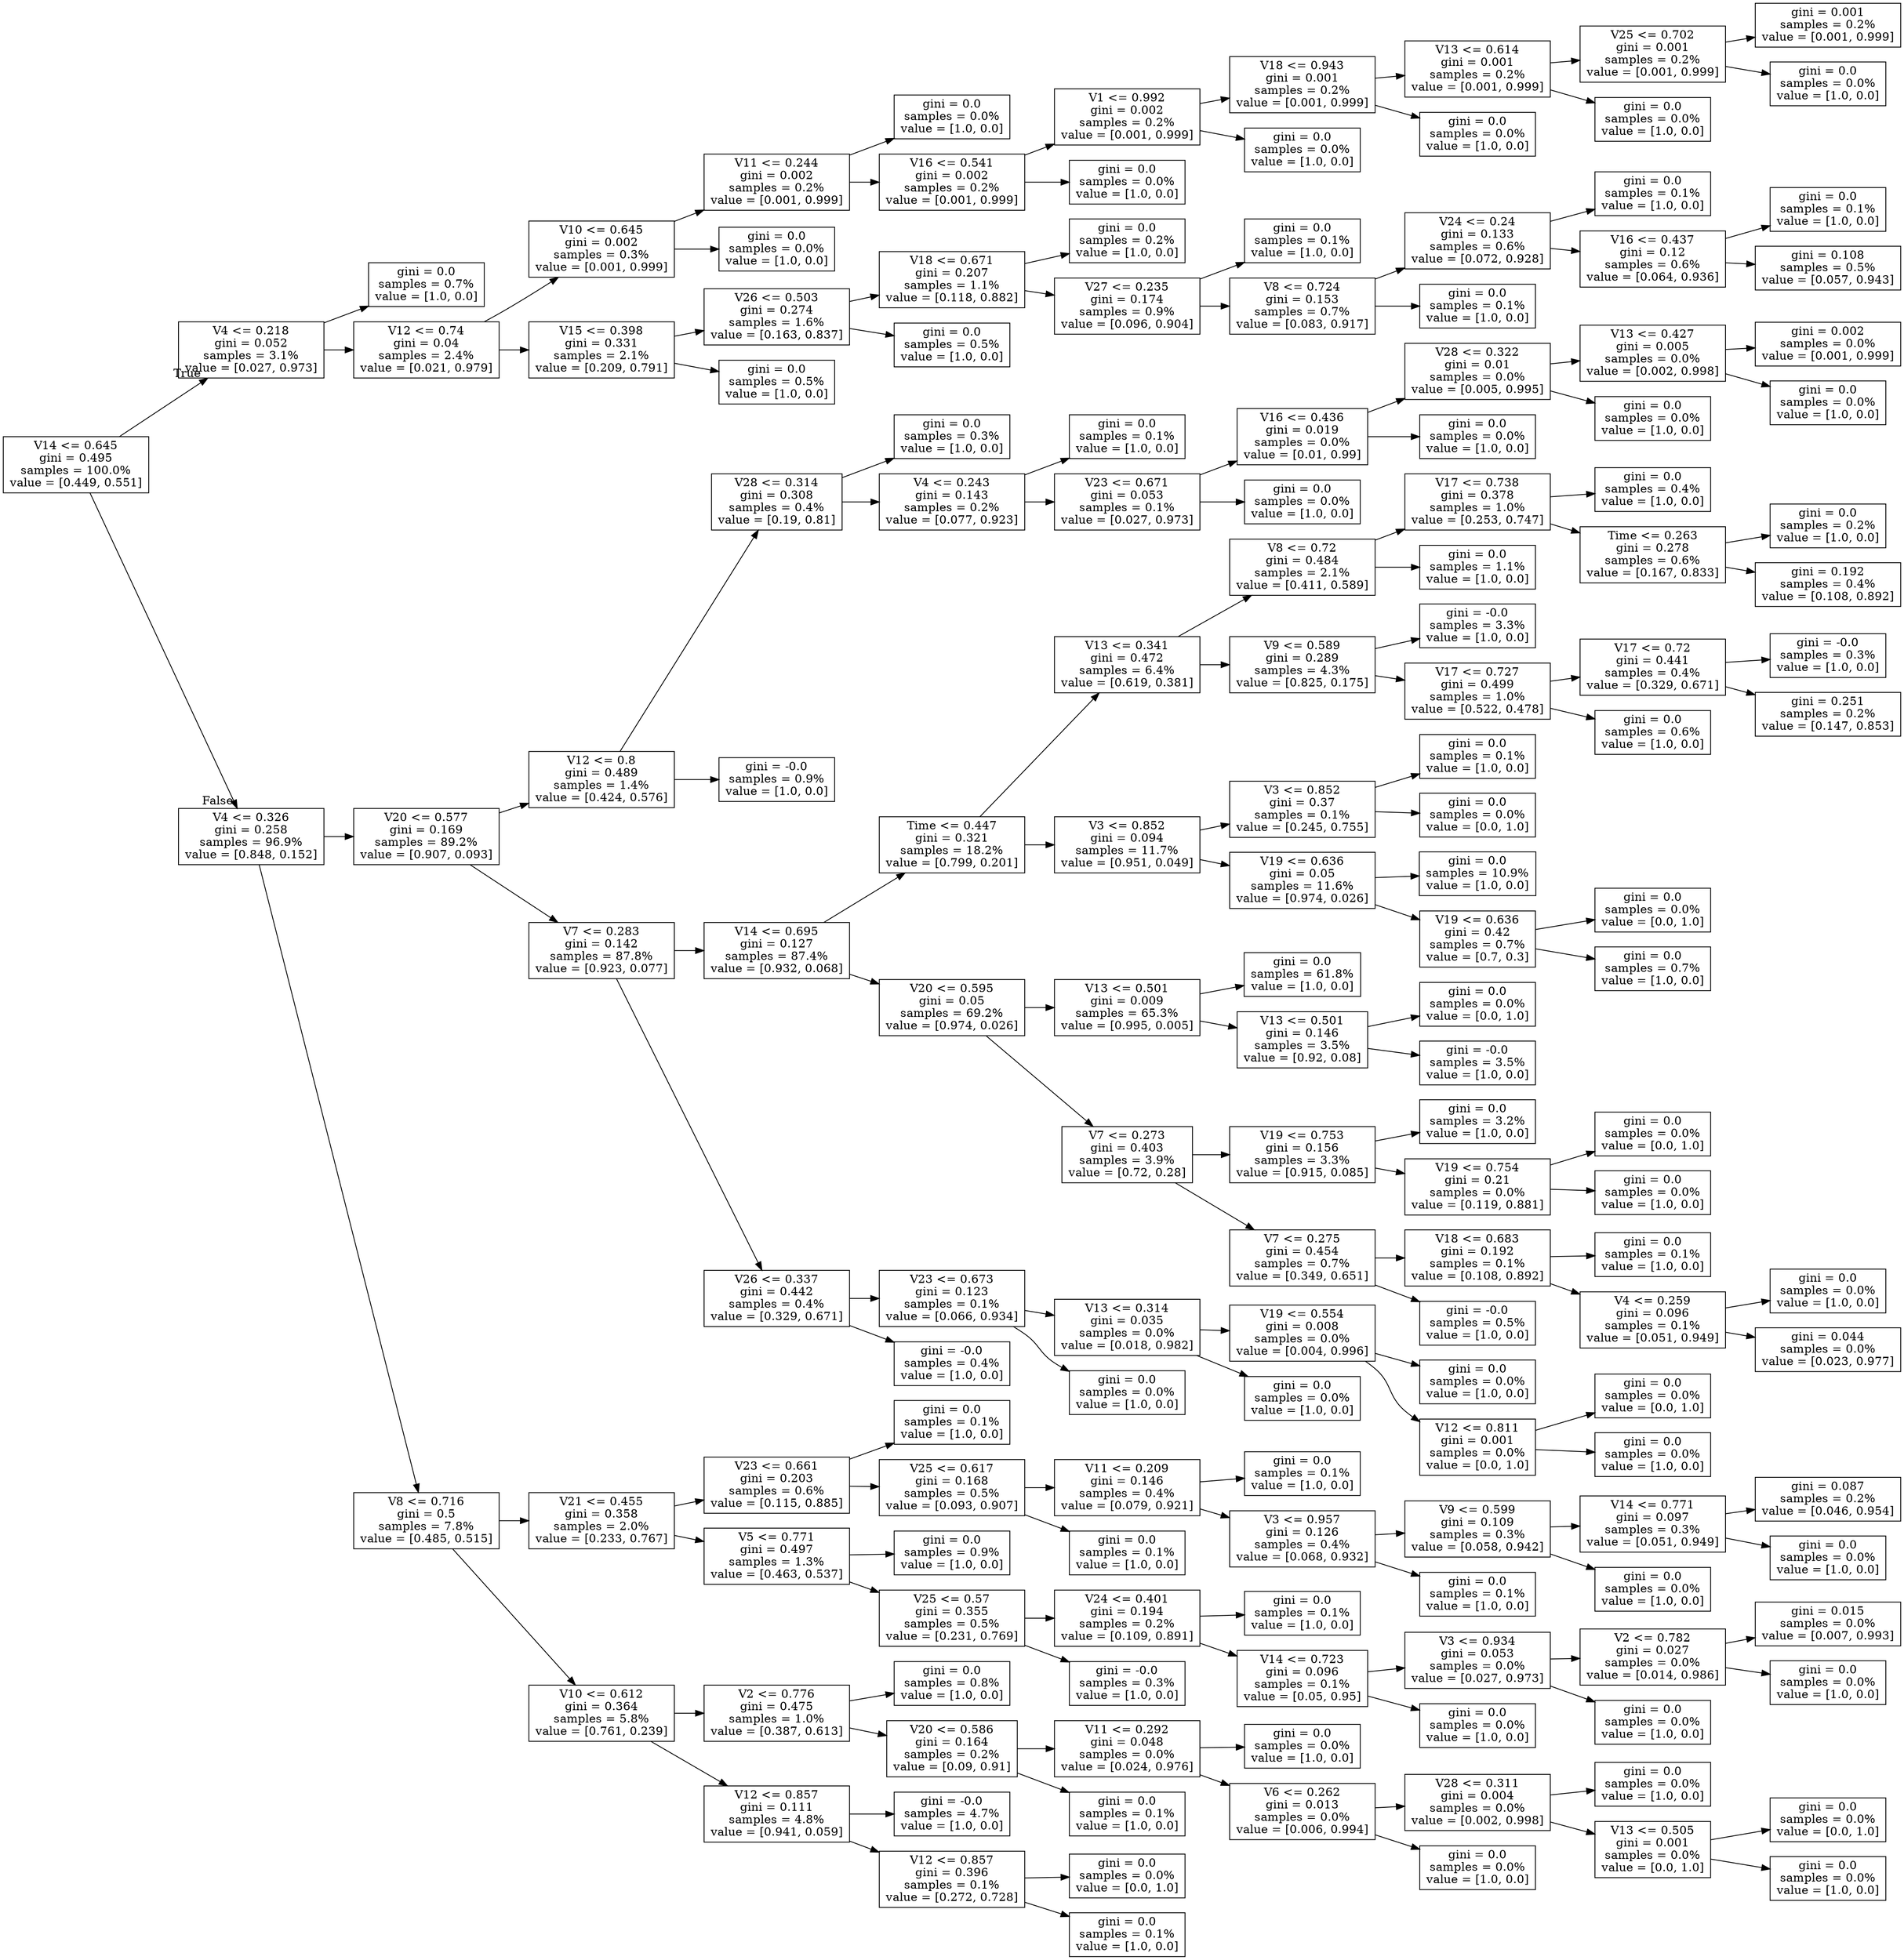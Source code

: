 digraph Tree {
node [shape=box] ;
rankdir=LR ;
0 [label="V14 <= 0.645\ngini = 0.495\nsamples = 100.0%\nvalue = [0.449, 0.551]"] ;
1 [label="V4 <= 0.218\ngini = 0.052\nsamples = 3.1%\nvalue = [0.027, 0.973]"] ;
0 -> 1 [labeldistance=2.5, labelangle=-45, headlabel="True"] ;
2 [label="gini = 0.0\nsamples = 0.7%\nvalue = [1.0, 0.0]"] ;
1 -> 2 ;
3 [label="V12 <= 0.74\ngini = 0.04\nsamples = 2.4%\nvalue = [0.021, 0.979]"] ;
1 -> 3 ;
4 [label="V10 <= 0.645\ngini = 0.002\nsamples = 0.3%\nvalue = [0.001, 0.999]"] ;
3 -> 4 ;
5 [label="V11 <= 0.244\ngini = 0.002\nsamples = 0.2%\nvalue = [0.001, 0.999]"] ;
4 -> 5 ;
6 [label="gini = 0.0\nsamples = 0.0%\nvalue = [1.0, 0.0]"] ;
5 -> 6 ;
7 [label="V16 <= 0.541\ngini = 0.002\nsamples = 0.2%\nvalue = [0.001, 0.999]"] ;
5 -> 7 ;
8 [label="V1 <= 0.992\ngini = 0.002\nsamples = 0.2%\nvalue = [0.001, 0.999]"] ;
7 -> 8 ;
9 [label="V18 <= 0.943\ngini = 0.001\nsamples = 0.2%\nvalue = [0.001, 0.999]"] ;
8 -> 9 ;
10 [label="V13 <= 0.614\ngini = 0.001\nsamples = 0.2%\nvalue = [0.001, 0.999]"] ;
9 -> 10 ;
11 [label="V25 <= 0.702\ngini = 0.001\nsamples = 0.2%\nvalue = [0.001, 0.999]"] ;
10 -> 11 ;
12 [label="gini = 0.001\nsamples = 0.2%\nvalue = [0.001, 0.999]"] ;
11 -> 12 ;
13 [label="gini = 0.0\nsamples = 0.0%\nvalue = [1.0, 0.0]"] ;
11 -> 13 ;
14 [label="gini = 0.0\nsamples = 0.0%\nvalue = [1.0, 0.0]"] ;
10 -> 14 ;
15 [label="gini = 0.0\nsamples = 0.0%\nvalue = [1.0, 0.0]"] ;
9 -> 15 ;
16 [label="gini = 0.0\nsamples = 0.0%\nvalue = [1.0, 0.0]"] ;
8 -> 16 ;
17 [label="gini = 0.0\nsamples = 0.0%\nvalue = [1.0, 0.0]"] ;
7 -> 17 ;
18 [label="gini = 0.0\nsamples = 0.0%\nvalue = [1.0, 0.0]"] ;
4 -> 18 ;
19 [label="V15 <= 0.398\ngini = 0.331\nsamples = 2.1%\nvalue = [0.209, 0.791]"] ;
3 -> 19 ;
20 [label="V26 <= 0.503\ngini = 0.274\nsamples = 1.6%\nvalue = [0.163, 0.837]"] ;
19 -> 20 ;
21 [label="V18 <= 0.671\ngini = 0.207\nsamples = 1.1%\nvalue = [0.118, 0.882]"] ;
20 -> 21 ;
22 [label="gini = 0.0\nsamples = 0.2%\nvalue = [1.0, 0.0]"] ;
21 -> 22 ;
23 [label="V27 <= 0.235\ngini = 0.174\nsamples = 0.9%\nvalue = [0.096, 0.904]"] ;
21 -> 23 ;
24 [label="gini = 0.0\nsamples = 0.1%\nvalue = [1.0, 0.0]"] ;
23 -> 24 ;
25 [label="V8 <= 0.724\ngini = 0.153\nsamples = 0.7%\nvalue = [0.083, 0.917]"] ;
23 -> 25 ;
26 [label="V24 <= 0.24\ngini = 0.133\nsamples = 0.6%\nvalue = [0.072, 0.928]"] ;
25 -> 26 ;
27 [label="gini = 0.0\nsamples = 0.1%\nvalue = [1.0, 0.0]"] ;
26 -> 27 ;
28 [label="V16 <= 0.437\ngini = 0.12\nsamples = 0.6%\nvalue = [0.064, 0.936]"] ;
26 -> 28 ;
29 [label="gini = 0.0\nsamples = 0.1%\nvalue = [1.0, 0.0]"] ;
28 -> 29 ;
30 [label="gini = 0.108\nsamples = 0.5%\nvalue = [0.057, 0.943]"] ;
28 -> 30 ;
31 [label="gini = 0.0\nsamples = 0.1%\nvalue = [1.0, 0.0]"] ;
25 -> 31 ;
32 [label="gini = 0.0\nsamples = 0.5%\nvalue = [1.0, 0.0]"] ;
20 -> 32 ;
33 [label="gini = 0.0\nsamples = 0.5%\nvalue = [1.0, 0.0]"] ;
19 -> 33 ;
34 [label="V4 <= 0.326\ngini = 0.258\nsamples = 96.9%\nvalue = [0.848, 0.152]"] ;
0 -> 34 [labeldistance=2.5, labelangle=45, headlabel="False"] ;
35 [label="V20 <= 0.577\ngini = 0.169\nsamples = 89.2%\nvalue = [0.907, 0.093]"] ;
34 -> 35 ;
36 [label="V12 <= 0.8\ngini = 0.489\nsamples = 1.4%\nvalue = [0.424, 0.576]"] ;
35 -> 36 ;
37 [label="V28 <= 0.314\ngini = 0.308\nsamples = 0.4%\nvalue = [0.19, 0.81]"] ;
36 -> 37 ;
38 [label="gini = 0.0\nsamples = 0.3%\nvalue = [1.0, 0.0]"] ;
37 -> 38 ;
39 [label="V4 <= 0.243\ngini = 0.143\nsamples = 0.2%\nvalue = [0.077, 0.923]"] ;
37 -> 39 ;
40 [label="gini = 0.0\nsamples = 0.1%\nvalue = [1.0, 0.0]"] ;
39 -> 40 ;
41 [label="V23 <= 0.671\ngini = 0.053\nsamples = 0.1%\nvalue = [0.027, 0.973]"] ;
39 -> 41 ;
42 [label="V16 <= 0.436\ngini = 0.019\nsamples = 0.0%\nvalue = [0.01, 0.99]"] ;
41 -> 42 ;
43 [label="V28 <= 0.322\ngini = 0.01\nsamples = 0.0%\nvalue = [0.005, 0.995]"] ;
42 -> 43 ;
44 [label="V13 <= 0.427\ngini = 0.005\nsamples = 0.0%\nvalue = [0.002, 0.998]"] ;
43 -> 44 ;
45 [label="gini = 0.002\nsamples = 0.0%\nvalue = [0.001, 0.999]"] ;
44 -> 45 ;
46 [label="gini = 0.0\nsamples = 0.0%\nvalue = [1.0, 0.0]"] ;
44 -> 46 ;
47 [label="gini = 0.0\nsamples = 0.0%\nvalue = [1.0, 0.0]"] ;
43 -> 47 ;
48 [label="gini = 0.0\nsamples = 0.0%\nvalue = [1.0, 0.0]"] ;
42 -> 48 ;
49 [label="gini = 0.0\nsamples = 0.0%\nvalue = [1.0, 0.0]"] ;
41 -> 49 ;
50 [label="gini = -0.0\nsamples = 0.9%\nvalue = [1.0, 0.0]"] ;
36 -> 50 ;
51 [label="V7 <= 0.283\ngini = 0.142\nsamples = 87.8%\nvalue = [0.923, 0.077]"] ;
35 -> 51 ;
52 [label="V14 <= 0.695\ngini = 0.127\nsamples = 87.4%\nvalue = [0.932, 0.068]"] ;
51 -> 52 ;
53 [label="Time <= 0.447\ngini = 0.321\nsamples = 18.2%\nvalue = [0.799, 0.201]"] ;
52 -> 53 ;
54 [label="V13 <= 0.341\ngini = 0.472\nsamples = 6.4%\nvalue = [0.619, 0.381]"] ;
53 -> 54 ;
55 [label="V8 <= 0.72\ngini = 0.484\nsamples = 2.1%\nvalue = [0.411, 0.589]"] ;
54 -> 55 ;
56 [label="V17 <= 0.738\ngini = 0.378\nsamples = 1.0%\nvalue = [0.253, 0.747]"] ;
55 -> 56 ;
57 [label="gini = 0.0\nsamples = 0.4%\nvalue = [1.0, 0.0]"] ;
56 -> 57 ;
58 [label="Time <= 0.263\ngini = 0.278\nsamples = 0.6%\nvalue = [0.167, 0.833]"] ;
56 -> 58 ;
59 [label="gini = 0.0\nsamples = 0.2%\nvalue = [1.0, 0.0]"] ;
58 -> 59 ;
60 [label="gini = 0.192\nsamples = 0.4%\nvalue = [0.108, 0.892]"] ;
58 -> 60 ;
61 [label="gini = 0.0\nsamples = 1.1%\nvalue = [1.0, 0.0]"] ;
55 -> 61 ;
62 [label="V9 <= 0.589\ngini = 0.289\nsamples = 4.3%\nvalue = [0.825, 0.175]"] ;
54 -> 62 ;
63 [label="gini = -0.0\nsamples = 3.3%\nvalue = [1.0, 0.0]"] ;
62 -> 63 ;
64 [label="V17 <= 0.727\ngini = 0.499\nsamples = 1.0%\nvalue = [0.522, 0.478]"] ;
62 -> 64 ;
65 [label="V17 <= 0.72\ngini = 0.441\nsamples = 0.4%\nvalue = [0.329, 0.671]"] ;
64 -> 65 ;
66 [label="gini = -0.0\nsamples = 0.3%\nvalue = [1.0, 0.0]"] ;
65 -> 66 ;
67 [label="gini = 0.251\nsamples = 0.2%\nvalue = [0.147, 0.853]"] ;
65 -> 67 ;
68 [label="gini = 0.0\nsamples = 0.6%\nvalue = [1.0, 0.0]"] ;
64 -> 68 ;
69 [label="V3 <= 0.852\ngini = 0.094\nsamples = 11.7%\nvalue = [0.951, 0.049]"] ;
53 -> 69 ;
70 [label="V3 <= 0.852\ngini = 0.37\nsamples = 0.1%\nvalue = [0.245, 0.755]"] ;
69 -> 70 ;
71 [label="gini = 0.0\nsamples = 0.1%\nvalue = [1.0, 0.0]"] ;
70 -> 71 ;
72 [label="gini = 0.0\nsamples = 0.0%\nvalue = [0.0, 1.0]"] ;
70 -> 72 ;
73 [label="V19 <= 0.636\ngini = 0.05\nsamples = 11.6%\nvalue = [0.974, 0.026]"] ;
69 -> 73 ;
74 [label="gini = 0.0\nsamples = 10.9%\nvalue = [1.0, 0.0]"] ;
73 -> 74 ;
75 [label="V19 <= 0.636\ngini = 0.42\nsamples = 0.7%\nvalue = [0.7, 0.3]"] ;
73 -> 75 ;
76 [label="gini = 0.0\nsamples = 0.0%\nvalue = [0.0, 1.0]"] ;
75 -> 76 ;
77 [label="gini = 0.0\nsamples = 0.7%\nvalue = [1.0, 0.0]"] ;
75 -> 77 ;
78 [label="V20 <= 0.595\ngini = 0.05\nsamples = 69.2%\nvalue = [0.974, 0.026]"] ;
52 -> 78 ;
79 [label="V13 <= 0.501\ngini = 0.009\nsamples = 65.3%\nvalue = [0.995, 0.005]"] ;
78 -> 79 ;
80 [label="gini = 0.0\nsamples = 61.8%\nvalue = [1.0, 0.0]"] ;
79 -> 80 ;
81 [label="V13 <= 0.501\ngini = 0.146\nsamples = 3.5%\nvalue = [0.92, 0.08]"] ;
79 -> 81 ;
82 [label="gini = 0.0\nsamples = 0.0%\nvalue = [0.0, 1.0]"] ;
81 -> 82 ;
83 [label="gini = -0.0\nsamples = 3.5%\nvalue = [1.0, 0.0]"] ;
81 -> 83 ;
84 [label="V7 <= 0.273\ngini = 0.403\nsamples = 3.9%\nvalue = [0.72, 0.28]"] ;
78 -> 84 ;
85 [label="V19 <= 0.753\ngini = 0.156\nsamples = 3.3%\nvalue = [0.915, 0.085]"] ;
84 -> 85 ;
86 [label="gini = 0.0\nsamples = 3.2%\nvalue = [1.0, 0.0]"] ;
85 -> 86 ;
87 [label="V19 <= 0.754\ngini = 0.21\nsamples = 0.0%\nvalue = [0.119, 0.881]"] ;
85 -> 87 ;
88 [label="gini = 0.0\nsamples = 0.0%\nvalue = [0.0, 1.0]"] ;
87 -> 88 ;
89 [label="gini = 0.0\nsamples = 0.0%\nvalue = [1.0, 0.0]"] ;
87 -> 89 ;
90 [label="V7 <= 0.275\ngini = 0.454\nsamples = 0.7%\nvalue = [0.349, 0.651]"] ;
84 -> 90 ;
91 [label="V18 <= 0.683\ngini = 0.192\nsamples = 0.1%\nvalue = [0.108, 0.892]"] ;
90 -> 91 ;
92 [label="gini = 0.0\nsamples = 0.1%\nvalue = [1.0, 0.0]"] ;
91 -> 92 ;
93 [label="V4 <= 0.259\ngini = 0.096\nsamples = 0.1%\nvalue = [0.051, 0.949]"] ;
91 -> 93 ;
94 [label="gini = 0.0\nsamples = 0.0%\nvalue = [1.0, 0.0]"] ;
93 -> 94 ;
95 [label="gini = 0.044\nsamples = 0.0%\nvalue = [0.023, 0.977]"] ;
93 -> 95 ;
96 [label="gini = -0.0\nsamples = 0.5%\nvalue = [1.0, 0.0]"] ;
90 -> 96 ;
97 [label="V26 <= 0.337\ngini = 0.442\nsamples = 0.4%\nvalue = [0.329, 0.671]"] ;
51 -> 97 ;
98 [label="V23 <= 0.673\ngini = 0.123\nsamples = 0.1%\nvalue = [0.066, 0.934]"] ;
97 -> 98 ;
99 [label="V13 <= 0.314\ngini = 0.035\nsamples = 0.0%\nvalue = [0.018, 0.982]"] ;
98 -> 99 ;
100 [label="V19 <= 0.554\ngini = 0.008\nsamples = 0.0%\nvalue = [0.004, 0.996]"] ;
99 -> 100 ;
101 [label="gini = 0.0\nsamples = 0.0%\nvalue = [1.0, 0.0]"] ;
100 -> 101 ;
102 [label="V12 <= 0.811\ngini = 0.001\nsamples = 0.0%\nvalue = [0.0, 1.0]"] ;
100 -> 102 ;
103 [label="gini = 0.0\nsamples = 0.0%\nvalue = [0.0, 1.0]"] ;
102 -> 103 ;
104 [label="gini = 0.0\nsamples = 0.0%\nvalue = [1.0, 0.0]"] ;
102 -> 104 ;
105 [label="gini = 0.0\nsamples = 0.0%\nvalue = [1.0, 0.0]"] ;
99 -> 105 ;
106 [label="gini = 0.0\nsamples = 0.0%\nvalue = [1.0, 0.0]"] ;
98 -> 106 ;
107 [label="gini = -0.0\nsamples = 0.4%\nvalue = [1.0, 0.0]"] ;
97 -> 107 ;
108 [label="V8 <= 0.716\ngini = 0.5\nsamples = 7.8%\nvalue = [0.485, 0.515]"] ;
34 -> 108 ;
109 [label="V21 <= 0.455\ngini = 0.358\nsamples = 2.0%\nvalue = [0.233, 0.767]"] ;
108 -> 109 ;
110 [label="V23 <= 0.661\ngini = 0.203\nsamples = 0.6%\nvalue = [0.115, 0.885]"] ;
109 -> 110 ;
111 [label="gini = 0.0\nsamples = 0.1%\nvalue = [1.0, 0.0]"] ;
110 -> 111 ;
112 [label="V25 <= 0.617\ngini = 0.168\nsamples = 0.5%\nvalue = [0.093, 0.907]"] ;
110 -> 112 ;
113 [label="V11 <= 0.209\ngini = 0.146\nsamples = 0.4%\nvalue = [0.079, 0.921]"] ;
112 -> 113 ;
114 [label="gini = 0.0\nsamples = 0.1%\nvalue = [1.0, 0.0]"] ;
113 -> 114 ;
115 [label="V3 <= 0.957\ngini = 0.126\nsamples = 0.4%\nvalue = [0.068, 0.932]"] ;
113 -> 115 ;
116 [label="V9 <= 0.599\ngini = 0.109\nsamples = 0.3%\nvalue = [0.058, 0.942]"] ;
115 -> 116 ;
117 [label="V14 <= 0.771\ngini = 0.097\nsamples = 0.3%\nvalue = [0.051, 0.949]"] ;
116 -> 117 ;
118 [label="gini = 0.087\nsamples = 0.2%\nvalue = [0.046, 0.954]"] ;
117 -> 118 ;
119 [label="gini = 0.0\nsamples = 0.0%\nvalue = [1.0, 0.0]"] ;
117 -> 119 ;
120 [label="gini = 0.0\nsamples = 0.0%\nvalue = [1.0, 0.0]"] ;
116 -> 120 ;
121 [label="gini = 0.0\nsamples = 0.1%\nvalue = [1.0, 0.0]"] ;
115 -> 121 ;
122 [label="gini = 0.0\nsamples = 0.1%\nvalue = [1.0, 0.0]"] ;
112 -> 122 ;
123 [label="V5 <= 0.771\ngini = 0.497\nsamples = 1.3%\nvalue = [0.463, 0.537]"] ;
109 -> 123 ;
124 [label="gini = 0.0\nsamples = 0.9%\nvalue = [1.0, 0.0]"] ;
123 -> 124 ;
125 [label="V25 <= 0.57\ngini = 0.355\nsamples = 0.5%\nvalue = [0.231, 0.769]"] ;
123 -> 125 ;
126 [label="V24 <= 0.401\ngini = 0.194\nsamples = 0.2%\nvalue = [0.109, 0.891]"] ;
125 -> 126 ;
127 [label="gini = 0.0\nsamples = 0.1%\nvalue = [1.0, 0.0]"] ;
126 -> 127 ;
128 [label="V14 <= 0.723\ngini = 0.096\nsamples = 0.1%\nvalue = [0.05, 0.95]"] ;
126 -> 128 ;
129 [label="V3 <= 0.934\ngini = 0.053\nsamples = 0.0%\nvalue = [0.027, 0.973]"] ;
128 -> 129 ;
130 [label="V2 <= 0.782\ngini = 0.027\nsamples = 0.0%\nvalue = [0.014, 0.986]"] ;
129 -> 130 ;
131 [label="gini = 0.015\nsamples = 0.0%\nvalue = [0.007, 0.993]"] ;
130 -> 131 ;
132 [label="gini = 0.0\nsamples = 0.0%\nvalue = [1.0, 0.0]"] ;
130 -> 132 ;
133 [label="gini = 0.0\nsamples = 0.0%\nvalue = [1.0, 0.0]"] ;
129 -> 133 ;
134 [label="gini = 0.0\nsamples = 0.0%\nvalue = [1.0, 0.0]"] ;
128 -> 134 ;
135 [label="gini = -0.0\nsamples = 0.3%\nvalue = [1.0, 0.0]"] ;
125 -> 135 ;
136 [label="V10 <= 0.612\ngini = 0.364\nsamples = 5.8%\nvalue = [0.761, 0.239]"] ;
108 -> 136 ;
137 [label="V2 <= 0.776\ngini = 0.475\nsamples = 1.0%\nvalue = [0.387, 0.613]"] ;
136 -> 137 ;
138 [label="gini = 0.0\nsamples = 0.8%\nvalue = [1.0, 0.0]"] ;
137 -> 138 ;
139 [label="V20 <= 0.586\ngini = 0.164\nsamples = 0.2%\nvalue = [0.09, 0.91]"] ;
137 -> 139 ;
140 [label="V11 <= 0.292\ngini = 0.048\nsamples = 0.0%\nvalue = [0.024, 0.976]"] ;
139 -> 140 ;
141 [label="gini = 0.0\nsamples = 0.0%\nvalue = [1.0, 0.0]"] ;
140 -> 141 ;
142 [label="V6 <= 0.262\ngini = 0.013\nsamples = 0.0%\nvalue = [0.006, 0.994]"] ;
140 -> 142 ;
143 [label="V28 <= 0.311\ngini = 0.004\nsamples = 0.0%\nvalue = [0.002, 0.998]"] ;
142 -> 143 ;
144 [label="gini = 0.0\nsamples = 0.0%\nvalue = [1.0, 0.0]"] ;
143 -> 144 ;
145 [label="V13 <= 0.505\ngini = 0.001\nsamples = 0.0%\nvalue = [0.0, 1.0]"] ;
143 -> 145 ;
146 [label="gini = 0.0\nsamples = 0.0%\nvalue = [0.0, 1.0]"] ;
145 -> 146 ;
147 [label="gini = 0.0\nsamples = 0.0%\nvalue = [1.0, 0.0]"] ;
145 -> 147 ;
148 [label="gini = 0.0\nsamples = 0.0%\nvalue = [1.0, 0.0]"] ;
142 -> 148 ;
149 [label="gini = 0.0\nsamples = 0.1%\nvalue = [1.0, 0.0]"] ;
139 -> 149 ;
150 [label="V12 <= 0.857\ngini = 0.111\nsamples = 4.8%\nvalue = [0.941, 0.059]"] ;
136 -> 150 ;
151 [label="gini = -0.0\nsamples = 4.7%\nvalue = [1.0, 0.0]"] ;
150 -> 151 ;
152 [label="V12 <= 0.857\ngini = 0.396\nsamples = 0.1%\nvalue = [0.272, 0.728]"] ;
150 -> 152 ;
153 [label="gini = 0.0\nsamples = 0.0%\nvalue = [0.0, 1.0]"] ;
152 -> 153 ;
154 [label="gini = 0.0\nsamples = 0.1%\nvalue = [1.0, 0.0]"] ;
152 -> 154 ;
}
